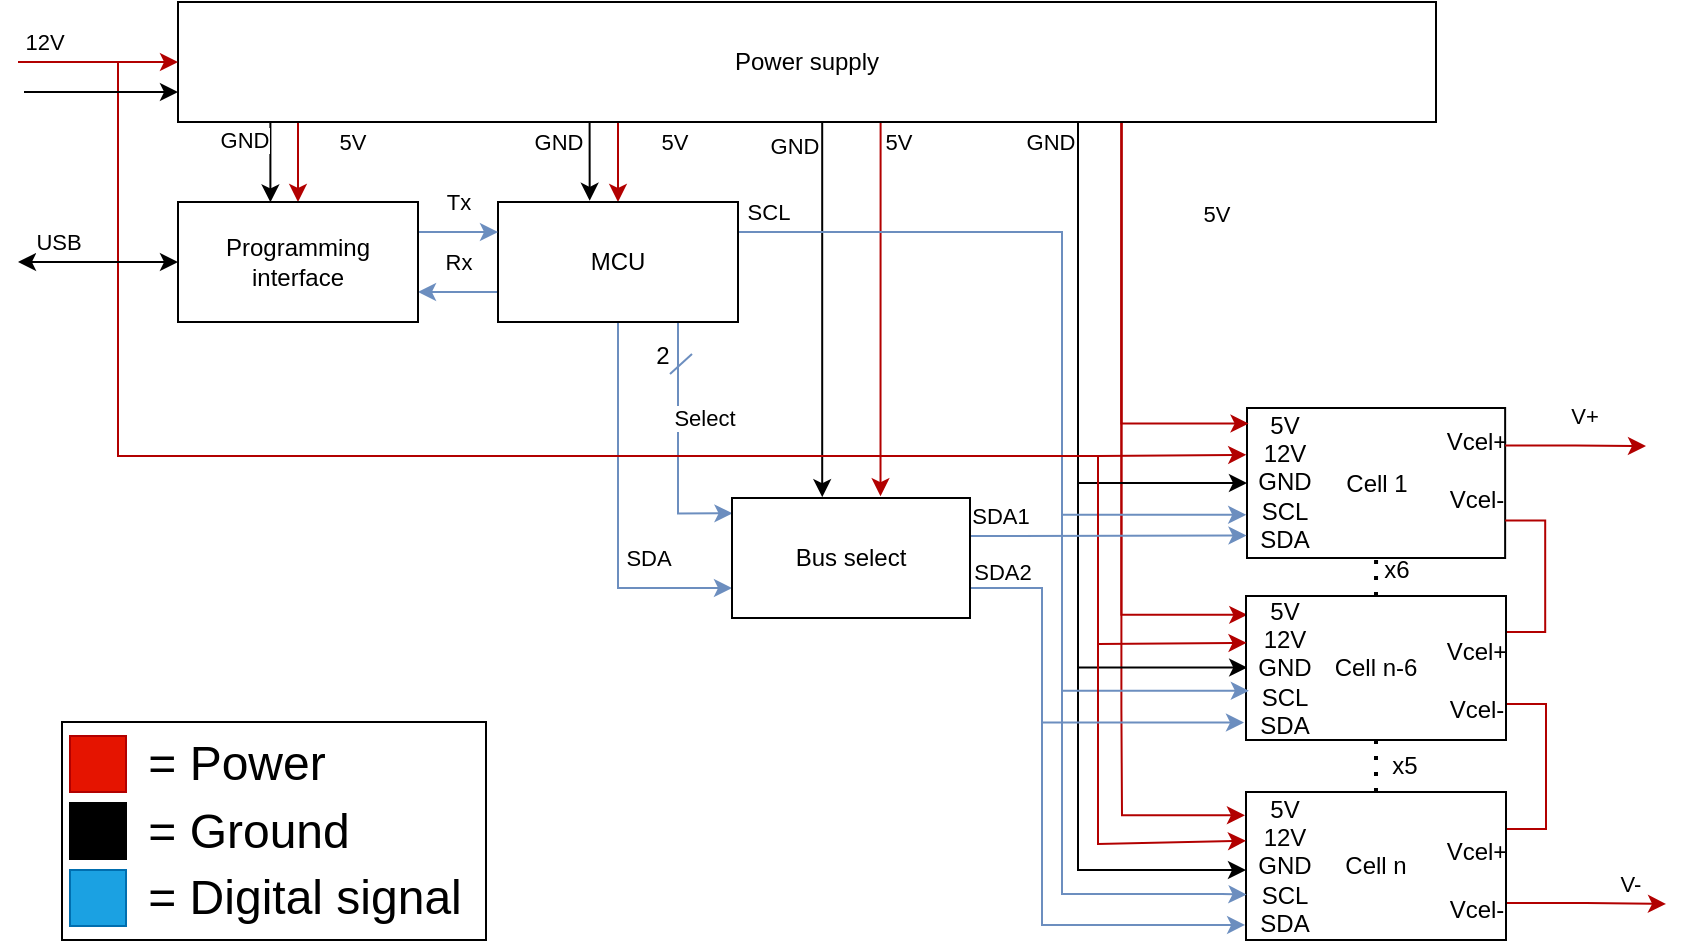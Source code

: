 <mxfile version="13.6.2" type="device"><diagram id="AP8QbBAvHS3X24gWSAio" name="Page-1"><mxGraphModel dx="1185" dy="685" grid="0" gridSize="10" guides="1" tooltips="1" connect="1" arrows="1" fold="1" page="1" pageScale="1" pageWidth="827" pageHeight="1169" math="0" shadow="0"><root><mxCell id="0"/><mxCell id="1" parent="0"/><mxCell id="3BFlelXf6nw9vpKAqsFq-5" value="" style="group;container=1;" vertex="1" connectable="0" parent="1"><mxGeometry x="624" y="229" width="140" height="69" as="geometry"/></mxCell><mxCell id="_je90IvHluuPZe4JnW-_-2" value="Cell 1" style="rounded=0;whiteSpace=wrap;html=1;" parent="3BFlelXf6nw9vpKAqsFq-5" vertex="1"><mxGeometry x="0.5" y="-6" width="129.071" height="75" as="geometry"/></mxCell><mxCell id="_je90IvHluuPZe4JnW-_-57" value="Vcel+&lt;br&gt;&lt;br&gt;Vcel-" style="text;html=1;align=center;verticalAlign=middle;resizable=0;points=[];autosize=1;" parent="3BFlelXf6nw9vpKAqsFq-5" vertex="1"><mxGeometry x="89.857" y="0.25" width="50" height="50" as="geometry"/></mxCell><mxCell id="_je90IvHluuPZe4JnW-_-29" value="5V&lt;br&gt;12V&lt;br&gt;GND&lt;br&gt;SCL&lt;br&gt;SDA" style="text;html=1;align=center;verticalAlign=middle;resizable=0;points=[];autosize=1;" parent="3BFlelXf6nw9vpKAqsFq-5" vertex="1"><mxGeometry y="-6" width="37" height="74" as="geometry"/></mxCell><mxCell id="_je90IvHluuPZe4JnW-_-16" value="5V" style="edgeStyle=orthogonalEdgeStyle;rounded=0;orthogonalLoop=1;jettySize=auto;html=1;exitX=0.5;exitY=1;exitDx=0;exitDy=0;entryX=0.5;entryY=0;entryDx=0;entryDy=0;startArrow=none;startFill=0;fillColor=#e51400;strokeColor=#B20000;" parent="1" source="_je90IvHluuPZe4JnW-_-1" target="_je90IvHluuPZe4JnW-_-7" edge="1"><mxGeometry x="0.546" y="10" relative="1" as="geometry"><Array as="points"><mxPoint x="150" y="80"/></Array><mxPoint as="offset"/></mxGeometry></mxCell><mxCell id="_je90IvHluuPZe4JnW-_-19" value="5V" style="edgeStyle=orthogonalEdgeStyle;rounded=0;orthogonalLoop=1;jettySize=auto;html=1;exitX=0.75;exitY=1;exitDx=0;exitDy=0;entryX=0.006;entryY=0.104;entryDx=0;entryDy=0;startArrow=none;startFill=0;fillColor=#e51400;strokeColor=#B20000;entryPerimeter=0;" parent="1" source="_je90IvHluuPZe4JnW-_-1" target="_je90IvHluuPZe4JnW-_-2" edge="1"><mxGeometry x="0.852" y="105" relative="1" as="geometry"><mxPoint as="offset"/></mxGeometry></mxCell><mxCell id="_je90IvHluuPZe4JnW-_-20" style="edgeStyle=orthogonalEdgeStyle;rounded=0;orthogonalLoop=1;jettySize=auto;html=1;exitX=0.75;exitY=1;exitDx=0;exitDy=0;entryX=0.005;entryY=0.131;entryDx=0;entryDy=0;startArrow=none;startFill=0;fillColor=#e51400;strokeColor=#B20000;entryPerimeter=0;" parent="1" source="_je90IvHluuPZe4JnW-_-1" target="_je90IvHluuPZe4JnW-_-3" edge="1"><mxGeometry relative="1" as="geometry"/></mxCell><mxCell id="_je90IvHluuPZe4JnW-_-21" style="edgeStyle=orthogonalEdgeStyle;rounded=0;orthogonalLoop=1;jettySize=auto;html=1;exitX=0.75;exitY=1;exitDx=0;exitDy=0;startArrow=none;startFill=0;fillColor=#e51400;strokeColor=#B20000;entryX=-0.004;entryY=0.157;entryDx=0;entryDy=0;entryPerimeter=0;" parent="1" source="_je90IvHluuPZe4JnW-_-1" target="_je90IvHluuPZe4JnW-_-4" edge="1"><mxGeometry relative="1" as="geometry"><Array as="points"><mxPoint x="562" y="374"/><mxPoint x="562" y="428"/></Array><mxPoint x="578" y="390" as="targetPoint"/></mxGeometry></mxCell><mxCell id="_je90IvHluuPZe4JnW-_-22" value="5V" style="edgeStyle=orthogonalEdgeStyle;rounded=0;orthogonalLoop=1;jettySize=auto;html=1;exitX=0.5;exitY=1;exitDx=0;exitDy=0;entryX=0.5;entryY=0;entryDx=0;entryDy=0;startArrow=none;startFill=0;fillColor=#e51400;strokeColor=#B20000;" parent="1" source="_je90IvHluuPZe4JnW-_-1" target="_je90IvHluuPZe4JnW-_-5" edge="1"><mxGeometry x="-0.001" y="10" relative="1" as="geometry"><Array as="points"><mxPoint x="310" y="80"/></Array><mxPoint as="offset"/></mxGeometry></mxCell><mxCell id="3BFlelXf6nw9vpKAqsFq-2" value="GND" style="edgeStyle=orthogonalEdgeStyle;rounded=0;orthogonalLoop=1;jettySize=auto;html=1;exitX=0.25;exitY=1;exitDx=0;exitDy=0;entryX=0.385;entryY=0.003;entryDx=0;entryDy=0;entryPerimeter=0;" edge="1" parent="1" source="_je90IvHluuPZe4JnW-_-1" target="_je90IvHluuPZe4JnW-_-7"><mxGeometry x="0.469" y="16" relative="1" as="geometry"><Array as="points"><mxPoint x="136" y="80"/></Array><mxPoint x="-29" y="9" as="offset"/></mxGeometry></mxCell><mxCell id="3BFlelXf6nw9vpKAqsFq-3" value="GND" style="edgeStyle=orthogonalEdgeStyle;rounded=0;orthogonalLoop=1;jettySize=auto;html=1;exitX=0.5;exitY=1;exitDx=0;exitDy=0;entryX=0.382;entryY=-0.01;entryDx=0;entryDy=0;entryPerimeter=0;" edge="1" parent="1" source="_je90IvHluuPZe4JnW-_-1" target="_je90IvHluuPZe4JnW-_-5"><mxGeometry x="0.468" y="19" relative="1" as="geometry"><Array as="points"><mxPoint x="296" y="80"/></Array><mxPoint x="-35" y="10" as="offset"/></mxGeometry></mxCell><mxCell id="3BFlelXf6nw9vpKAqsFq-8" style="edgeStyle=orthogonalEdgeStyle;rounded=0;orthogonalLoop=1;jettySize=auto;html=1;exitX=0.75;exitY=1;exitDx=0;exitDy=0;entryX=0;entryY=0.5;entryDx=0;entryDy=0;" edge="1" parent="1" source="_je90IvHluuPZe4JnW-_-1" target="_je90IvHluuPZe4JnW-_-2"><mxGeometry relative="1" as="geometry"><Array as="points"><mxPoint x="540" y="80"/><mxPoint x="540" y="261"/></Array></mxGeometry></mxCell><mxCell id="3BFlelXf6nw9vpKAqsFq-9" style="edgeStyle=orthogonalEdgeStyle;rounded=0;orthogonalLoop=1;jettySize=auto;html=1;exitX=0.75;exitY=1;exitDx=0;exitDy=0;entryX=0.016;entryY=0.497;entryDx=0;entryDy=0;entryPerimeter=0;" edge="1" parent="1" source="_je90IvHluuPZe4JnW-_-1" target="_je90IvHluuPZe4JnW-_-51"><mxGeometry relative="1" as="geometry"><Array as="points"><mxPoint x="540" y="80"/><mxPoint x="540" y="353"/></Array></mxGeometry></mxCell><mxCell id="3BFlelXf6nw9vpKAqsFq-10" value="GND" style="edgeStyle=orthogonalEdgeStyle;rounded=0;orthogonalLoop=1;jettySize=auto;html=1;exitX=0.75;exitY=1;exitDx=0;exitDy=0;entryX=0;entryY=0.527;entryDx=0;entryDy=0;entryPerimeter=0;" edge="1" parent="1" source="_je90IvHluuPZe4JnW-_-1" target="_je90IvHluuPZe4JnW-_-4"><mxGeometry x="-0.909" y="17" relative="1" as="geometry"><mxPoint x="581" y="455" as="targetPoint"/><Array as="points"><mxPoint x="540" y="80"/><mxPoint x="540" y="454"/></Array><mxPoint x="-31" y="10" as="offset"/></mxGeometry></mxCell><mxCell id="3BFlelXf6nw9vpKAqsFq-21" value="GND" style="edgeStyle=orthogonalEdgeStyle;rounded=0;orthogonalLoop=1;jettySize=auto;html=1;exitX=0.5;exitY=1;exitDx=0;exitDy=0;entryX=0.379;entryY=-0.007;entryDx=0;entryDy=0;endArrow=classic;endFill=1;entryPerimeter=0;" edge="1" parent="1" source="_je90IvHluuPZe4JnW-_-1" target="D7tzvbfJ3xot6AnHxqx0-1"><mxGeometry x="-0.799" y="-14" relative="1" as="geometry"><Array as="points"><mxPoint x="412" y="80"/></Array><mxPoint as="offset"/></mxGeometry></mxCell><mxCell id="3BFlelXf6nw9vpKAqsFq-22" value="5V" style="edgeStyle=orthogonalEdgeStyle;rounded=0;orthogonalLoop=1;jettySize=auto;html=1;exitX=0.5;exitY=1;exitDx=0;exitDy=0;entryX=0.624;entryY=-0.015;entryDx=0;entryDy=0;entryPerimeter=0;endArrow=classic;endFill=1;fillColor=#e51400;strokeColor=#B20000;" edge="1" parent="1" source="_je90IvHluuPZe4JnW-_-1" target="D7tzvbfJ3xot6AnHxqx0-1"><mxGeometry x="-0.671" y="-13" relative="1" as="geometry"><Array as="points"><mxPoint x="441" y="80"/></Array><mxPoint x="22" y="10" as="offset"/></mxGeometry></mxCell><mxCell id="_je90IvHluuPZe4JnW-_-1" value="Power supply" style="rounded=0;whiteSpace=wrap;html=1;" parent="1" vertex="1"><mxGeometry x="90" y="20" width="629" height="60" as="geometry"/></mxCell><mxCell id="_je90IvHluuPZe4JnW-_-53" style="edgeStyle=orthogonalEdgeStyle;rounded=0;orthogonalLoop=1;jettySize=auto;html=1;exitX=1;exitY=0.75;exitDx=0;exitDy=0;entryX=1;entryY=0.25;entryDx=0;entryDy=0;startArrow=none;startFill=0;fillColor=#e51400;strokeColor=#B20000;endArrow=none;endFill=0;" parent="1" source="_je90IvHluuPZe4JnW-_-2" target="_je90IvHluuPZe4JnW-_-3" edge="1"><mxGeometry relative="1" as="geometry"/></mxCell><mxCell id="_je90IvHluuPZe4JnW-_-56" value="V+" style="edgeStyle=orthogonalEdgeStyle;rounded=0;orthogonalLoop=1;jettySize=auto;html=1;exitX=1;exitY=0.25;exitDx=0;exitDy=0;startArrow=none;startFill=0;fillColor=#e51400;strokeColor=#B20000;" parent="1" source="_je90IvHluuPZe4JnW-_-2" edge="1"><mxGeometry x="0.143" y="15" relative="1" as="geometry"><mxPoint x="824" y="242" as="targetPoint"/><mxPoint as="offset"/></mxGeometry></mxCell><mxCell id="_je90IvHluuPZe4JnW-_-54" style="edgeStyle=orthogonalEdgeStyle;rounded=0;orthogonalLoop=1;jettySize=auto;html=1;exitX=1;exitY=0.75;exitDx=0;exitDy=0;entryX=1;entryY=0.25;entryDx=0;entryDy=0;startArrow=none;startFill=0;fillColor=#e51400;strokeColor=#B20000;endArrow=none;endFill=0;" parent="1" source="_je90IvHluuPZe4JnW-_-3" target="_je90IvHluuPZe4JnW-_-4" edge="1"><mxGeometry relative="1" as="geometry"/></mxCell><mxCell id="_je90IvHluuPZe4JnW-_-3" value="Cell n-6" style="rounded=0;whiteSpace=wrap;html=1;" parent="1" vertex="1"><mxGeometry x="624" y="317" width="130" height="72" as="geometry"/></mxCell><mxCell id="_je90IvHluuPZe4JnW-_-55" value="V-" style="edgeStyle=orthogonalEdgeStyle;rounded=0;orthogonalLoop=1;jettySize=auto;html=1;exitX=1;exitY=0.75;exitDx=0;exitDy=0;startArrow=none;startFill=0;fillColor=#e51400;strokeColor=#B20000;" parent="1" source="_je90IvHluuPZe4JnW-_-4" edge="1"><mxGeometry x="0.547" y="10" relative="1" as="geometry"><mxPoint x="834" y="471" as="targetPoint"/><mxPoint as="offset"/><Array as="points"><mxPoint x="794" y="471"/><mxPoint x="834" y="471"/></Array></mxGeometry></mxCell><mxCell id="_je90IvHluuPZe4JnW-_-4" value="Cell n" style="rounded=0;whiteSpace=wrap;html=1;" parent="1" vertex="1"><mxGeometry x="624" y="415" width="130" height="74" as="geometry"/></mxCell><mxCell id="_je90IvHluuPZe4JnW-_-15" value="Rx" style="edgeStyle=orthogonalEdgeStyle;rounded=0;orthogonalLoop=1;jettySize=auto;html=1;exitX=0;exitY=0.75;exitDx=0;exitDy=0;entryX=1;entryY=0.75;entryDx=0;entryDy=0;startArrow=none;startFill=0;fillColor=#dae8fc;strokeColor=#6c8ebf;" parent="1" source="_je90IvHluuPZe4JnW-_-5" target="_je90IvHluuPZe4JnW-_-7" edge="1"><mxGeometry y="-15" relative="1" as="geometry"><mxPoint as="offset"/></mxGeometry></mxCell><mxCell id="D7tzvbfJ3xot6AnHxqx0-5" style="edgeStyle=orthogonalEdgeStyle;rounded=0;orthogonalLoop=1;jettySize=auto;html=1;exitX=1;exitY=0.25;exitDx=0;exitDy=0;startArrow=none;startFill=0;endArrow=classic;endFill=1;fillColor=#dae8fc;strokeColor=#6c8ebf;entryX=0.011;entryY=0.658;entryDx=0;entryDy=0;entryPerimeter=0;" parent="1" source="_je90IvHluuPZe4JnW-_-5" target="_je90IvHluuPZe4JnW-_-3" edge="1"><mxGeometry relative="1" as="geometry"><Array as="points"><mxPoint x="532" y="135"/><mxPoint x="532" y="364"/></Array><mxPoint x="572" y="316" as="targetPoint"/></mxGeometry></mxCell><mxCell id="D7tzvbfJ3xot6AnHxqx0-6" style="edgeStyle=orthogonalEdgeStyle;rounded=0;orthogonalLoop=1;jettySize=auto;html=1;exitX=1;exitY=0.25;exitDx=0;exitDy=0;startArrow=none;startFill=0;endArrow=classic;endFill=1;fillColor=#dae8fc;strokeColor=#6c8ebf;entryX=0.002;entryY=0.693;entryDx=0;entryDy=0;entryPerimeter=0;" parent="1" source="_je90IvHluuPZe4JnW-_-5" target="_je90IvHluuPZe4JnW-_-4" edge="1"><mxGeometry relative="1" as="geometry"><Array as="points"><mxPoint x="532" y="135"/><mxPoint x="532" y="466"/><mxPoint x="612" y="466"/></Array><mxPoint x="623" y="466" as="targetPoint"/></mxGeometry></mxCell><mxCell id="D7tzvbfJ3xot6AnHxqx0-7" value="SCL" style="edgeStyle=orthogonalEdgeStyle;rounded=0;orthogonalLoop=1;jettySize=auto;html=1;exitX=1;exitY=0.25;exitDx=0;exitDy=0;startArrow=none;startFill=0;endArrow=classic;endFill=1;fillColor=#dae8fc;strokeColor=#6c8ebf;entryX=-0.003;entryY=0.712;entryDx=0;entryDy=0;entryPerimeter=0;" parent="1" source="_je90IvHluuPZe4JnW-_-5" target="_je90IvHluuPZe4JnW-_-2" edge="1"><mxGeometry x="-0.927" y="10" relative="1" as="geometry"><Array as="points"><mxPoint x="532" y="135"/><mxPoint x="532" y="276"/></Array><mxPoint as="offset"/><mxPoint x="586" y="224" as="targetPoint"/></mxGeometry></mxCell><mxCell id="3BFlelXf6nw9vpKAqsFq-13" value="SDA" style="edgeStyle=orthogonalEdgeStyle;rounded=0;orthogonalLoop=1;jettySize=auto;html=1;exitX=0.5;exitY=1;exitDx=0;exitDy=0;entryX=0;entryY=0.75;entryDx=0;entryDy=0;endArrow=classic;endFill=1;fillColor=#dae8fc;strokeColor=#6c8ebf;" edge="1" parent="1" source="_je90IvHluuPZe4JnW-_-5" target="D7tzvbfJ3xot6AnHxqx0-1"><mxGeometry x="0.242" y="15" relative="1" as="geometry"><Array as="points"><mxPoint x="310" y="313"/></Array><mxPoint as="offset"/></mxGeometry></mxCell><mxCell id="3BFlelXf6nw9vpKAqsFq-14" value="Select" style="edgeStyle=orthogonalEdgeStyle;rounded=0;orthogonalLoop=1;jettySize=auto;html=1;exitX=0.75;exitY=1;exitDx=0;exitDy=0;entryX=0.002;entryY=0.128;entryDx=0;entryDy=0;endArrow=classic;endFill=1;entryPerimeter=0;fillColor=#dae8fc;strokeColor=#6c8ebf;" edge="1" parent="1" source="_je90IvHluuPZe4JnW-_-5" target="D7tzvbfJ3xot6AnHxqx0-1"><mxGeometry x="-0.23" y="13" relative="1" as="geometry"><Array as="points"><mxPoint x="340" y="276"/></Array><mxPoint as="offset"/></mxGeometry></mxCell><mxCell id="_je90IvHluuPZe4JnW-_-5" value="MCU" style="rounded=0;whiteSpace=wrap;html=1;" parent="1" vertex="1"><mxGeometry x="250" y="120" width="120" height="60" as="geometry"/></mxCell><mxCell id="_je90IvHluuPZe4JnW-_-14" value="Tx" style="edgeStyle=orthogonalEdgeStyle;rounded=0;orthogonalLoop=1;jettySize=auto;html=1;exitX=1;exitY=0.25;exitDx=0;exitDy=0;entryX=0;entryY=0.25;entryDx=0;entryDy=0;startArrow=none;startFill=0;fillColor=#dae8fc;strokeColor=#6c8ebf;" parent="1" source="_je90IvHluuPZe4JnW-_-7" target="_je90IvHluuPZe4JnW-_-5" edge="1"><mxGeometry y="15" relative="1" as="geometry"><mxPoint as="offset"/></mxGeometry></mxCell><mxCell id="_je90IvHluuPZe4JnW-_-7" value="Programming interface" style="whiteSpace=wrap;html=1;" parent="1" vertex="1"><mxGeometry x="90" y="120" width="120" height="60" as="geometry"/></mxCell><mxCell id="_je90IvHluuPZe4JnW-_-23" value="" style="endArrow=classic;html=1;entryX=0;entryY=0.5;entryDx=0;entryDy=0;fillColor=#e51400;strokeColor=#B20000;" parent="1" target="_je90IvHluuPZe4JnW-_-1" edge="1"><mxGeometry width="50" height="50" relative="1" as="geometry"><mxPoint x="10" y="50" as="sourcePoint"/><mxPoint x="180" y="260" as="targetPoint"/></mxGeometry></mxCell><mxCell id="_je90IvHluuPZe4JnW-_-25" value="12V" style="endArrow=classic;html=1;entryX=-0.003;entryY=0.312;entryDx=0;entryDy=0;fillColor=#e51400;strokeColor=#B20000;rounded=0;entryPerimeter=0;" parent="1" target="_je90IvHluuPZe4JnW-_-2" edge="1"><mxGeometry x="-0.968" y="10" width="50" height="50" relative="1" as="geometry"><mxPoint x="10" y="50" as="sourcePoint"/><mxPoint x="170" y="260" as="targetPoint"/><Array as="points"><mxPoint x="60" y="50"/><mxPoint x="60" y="247"/><mxPoint x="550" y="247"/></Array><mxPoint as="offset"/></mxGeometry></mxCell><mxCell id="_je90IvHluuPZe4JnW-_-26" value="" style="endArrow=classic;html=1;fillColor=#e51400;strokeColor=#B20000;rounded=0;entryX=0;entryY=0.33;entryDx=0;entryDy=0;entryPerimeter=0;" parent="1" target="_je90IvHluuPZe4JnW-_-4" edge="1"><mxGeometry width="50" height="50" relative="1" as="geometry"><mxPoint x="10" y="50" as="sourcePoint"/><mxPoint x="582" y="441" as="targetPoint"/><Array as="points"><mxPoint x="60" y="50"/><mxPoint x="60" y="247"/><mxPoint x="550" y="247"/><mxPoint x="550" y="441"/></Array></mxGeometry></mxCell><mxCell id="_je90IvHluuPZe4JnW-_-27" value="" style="endArrow=classic;html=1;entryX=0.002;entryY=0.325;entryDx=0;entryDy=0;fillColor=#e51400;strokeColor=#B20000;rounded=0;entryPerimeter=0;" parent="1" target="_je90IvHluuPZe4JnW-_-3" edge="1"><mxGeometry width="50" height="50" relative="1" as="geometry"><mxPoint x="10" y="50" as="sourcePoint"/><mxPoint x="170" y="260" as="targetPoint"/><Array as="points"><mxPoint x="60" y="50"/><mxPoint x="60" y="247"/><mxPoint x="550" y="247"/><mxPoint x="550" y="341"/></Array></mxGeometry></mxCell><mxCell id="_je90IvHluuPZe4JnW-_-28" value="USB" style="endArrow=classic;startArrow=classic;html=1;entryX=0;entryY=0.5;entryDx=0;entryDy=0;" parent="1" target="_je90IvHluuPZe4JnW-_-7" edge="1"><mxGeometry x="-0.5" y="10" width="50" height="50" relative="1" as="geometry"><mxPoint x="10" y="150" as="sourcePoint"/><mxPoint x="170" y="260" as="targetPoint"/><mxPoint as="offset"/></mxGeometry></mxCell><mxCell id="_je90IvHluuPZe4JnW-_-51" value="5V&lt;br&gt;12V&lt;br&gt;GND&lt;br&gt;SCL&lt;br&gt;SDA" style="text;html=1;align=center;verticalAlign=middle;resizable=0;points=[];autosize=1;" parent="1" vertex="1"><mxGeometry x="624" y="316" width="37" height="74" as="geometry"/></mxCell><mxCell id="_je90IvHluuPZe4JnW-_-52" value="5V&lt;br&gt;12V&lt;br&gt;GND&lt;br&gt;SCL&lt;br&gt;SDA" style="text;html=1;align=center;verticalAlign=middle;resizable=0;points=[];autosize=1;" parent="1" vertex="1"><mxGeometry x="624" y="415" width="37" height="74" as="geometry"/></mxCell><mxCell id="_je90IvHluuPZe4JnW-_-58" value="Vcel+&lt;br&gt;&lt;br&gt;Vcel-" style="text;html=1;align=center;verticalAlign=middle;resizable=0;points=[];autosize=1;" parent="1" vertex="1"><mxGeometry x="714" y="334" width="50" height="50" as="geometry"/></mxCell><mxCell id="_je90IvHluuPZe4JnW-_-59" value="Vcel+&lt;br&gt;&lt;br&gt;Vcel-" style="text;html=1;align=center;verticalAlign=middle;resizable=0;points=[];autosize=1;" parent="1" vertex="1"><mxGeometry x="714" y="434" width="50" height="50" as="geometry"/></mxCell><mxCell id="3BFlelXf6nw9vpKAqsFq-18" value="SDA1" style="edgeStyle=orthogonalEdgeStyle;rounded=0;orthogonalLoop=1;jettySize=auto;html=1;exitX=1;exitY=0.25;exitDx=0;exitDy=0;entryX=0.007;entryY=0.862;entryDx=0;entryDy=0;entryPerimeter=0;endArrow=classic;endFill=1;fillColor=#dae8fc;strokeColor=#6c8ebf;" edge="1" parent="1" source="D7tzvbfJ3xot6AnHxqx0-1" target="_je90IvHluuPZe4JnW-_-29"><mxGeometry x="-0.685" y="10" relative="1" as="geometry"><Array as="points"><mxPoint x="484" y="287"/><mxPoint x="540" y="287"/></Array><mxPoint as="offset"/></mxGeometry></mxCell><mxCell id="3BFlelXf6nw9vpKAqsFq-19" style="edgeStyle=orthogonalEdgeStyle;rounded=0;orthogonalLoop=1;jettySize=auto;html=1;exitX=1;exitY=0.75;exitDx=0;exitDy=0;entryX=-0.027;entryY=0.869;entryDx=0;entryDy=0;entryPerimeter=0;endArrow=classic;endFill=1;fillColor=#dae8fc;strokeColor=#6c8ebf;" edge="1" parent="1" source="D7tzvbfJ3xot6AnHxqx0-1" target="_je90IvHluuPZe4JnW-_-51"><mxGeometry relative="1" as="geometry"><Array as="points"><mxPoint x="522" y="313"/><mxPoint x="522" y="380"/></Array></mxGeometry></mxCell><mxCell id="3BFlelXf6nw9vpKAqsFq-20" value="SDA2" style="edgeStyle=orthogonalEdgeStyle;rounded=0;orthogonalLoop=1;jettySize=auto;html=1;exitX=1;exitY=0.75;exitDx=0;exitDy=0;entryX=-0.012;entryY=0.898;entryDx=0;entryDy=0;entryPerimeter=0;endArrow=classic;endFill=1;fillColor=#dae8fc;strokeColor=#6c8ebf;" edge="1" parent="1" source="D7tzvbfJ3xot6AnHxqx0-1" target="_je90IvHluuPZe4JnW-_-52"><mxGeometry x="-0.895" y="8" relative="1" as="geometry"><Array as="points"><mxPoint x="522" y="313"/><mxPoint x="522" y="481"/></Array><mxPoint as="offset"/></mxGeometry></mxCell><mxCell id="D7tzvbfJ3xot6AnHxqx0-1" value="Bus select" style="rounded=0;whiteSpace=wrap;html=1;" parent="1" vertex="1"><mxGeometry x="367" y="268" width="119" height="60" as="geometry"/></mxCell><mxCell id="D7tzvbfJ3xot6AnHxqx0-3" value="" style="endArrow=none;html=1;fillColor=#dae8fc;strokeColor=#6c8ebf;" parent="1" edge="1"><mxGeometry width="50" height="50" relative="1" as="geometry"><mxPoint x="336" y="206" as="sourcePoint"/><mxPoint x="347" y="196" as="targetPoint"/></mxGeometry></mxCell><mxCell id="D7tzvbfJ3xot6AnHxqx0-4" value="2" style="text;html=1;align=center;verticalAlign=middle;resizable=0;points=[];autosize=1;" parent="1" vertex="1"><mxGeometry x="323" y="188" width="17" height="18" as="geometry"/></mxCell><mxCell id="D7tzvbfJ3xot6AnHxqx0-9" value="x6" style="text;html=1;align=center;verticalAlign=middle;resizable=0;points=[];autosize=1;" parent="1" vertex="1"><mxGeometry x="687" y="295" width="23" height="18" as="geometry"/></mxCell><mxCell id="D7tzvbfJ3xot6AnHxqx0-13" value="" style="endArrow=none;dashed=1;html=1;dashPattern=1 3;strokeWidth=2;entryX=0.5;entryY=1;entryDx=0;entryDy=0;exitX=0.5;exitY=0;exitDx=0;exitDy=0;" parent="1" source="_je90IvHluuPZe4JnW-_-4" target="_je90IvHluuPZe4JnW-_-3" edge="1"><mxGeometry width="50" height="50" relative="1" as="geometry"><mxPoint x="541" y="441" as="sourcePoint"/><mxPoint x="591" y="391" as="targetPoint"/></mxGeometry></mxCell><mxCell id="D7tzvbfJ3xot6AnHxqx0-14" value="" style="endArrow=none;dashed=1;html=1;dashPattern=1 3;strokeWidth=2;entryX=0.5;entryY=1;entryDx=0;entryDy=0;exitX=0.5;exitY=0;exitDx=0;exitDy=0;" parent="1" source="_je90IvHluuPZe4JnW-_-3" target="_je90IvHluuPZe4JnW-_-2" edge="1"><mxGeometry width="50" height="50" relative="1" as="geometry"><mxPoint x="605" y="439" as="sourcePoint"/><mxPoint x="655" y="389" as="targetPoint"/></mxGeometry></mxCell><mxCell id="D7tzvbfJ3xot6AnHxqx0-15" value="x5" style="text;html=1;align=center;verticalAlign=middle;resizable=0;points=[];autosize=1;" parent="1" vertex="1"><mxGeometry x="691" y="393" width="23" height="18" as="geometry"/></mxCell><mxCell id="3BFlelXf6nw9vpKAqsFq-1" value="" style="endArrow=classic;html=1;entryX=0;entryY=0.75;entryDx=0;entryDy=0;" edge="1" parent="1" target="_je90IvHluuPZe4JnW-_-1"><mxGeometry width="50" height="50" relative="1" as="geometry"><mxPoint x="13" y="65" as="sourcePoint"/><mxPoint x="437" y="395" as="targetPoint"/></mxGeometry></mxCell><mxCell id="3BFlelXf6nw9vpKAqsFq-30" value="" style="group" vertex="1" connectable="0" parent="1"><mxGeometry x="32" y="380" width="212" height="109" as="geometry"/></mxCell><mxCell id="3BFlelXf6nw9vpKAqsFq-23" value="" style="rounded=0;whiteSpace=wrap;html=1;" vertex="1" parent="3BFlelXf6nw9vpKAqsFq-30"><mxGeometry width="212" height="109" as="geometry"/></mxCell><mxCell id="3BFlelXf6nw9vpKAqsFq-24" value="" style="whiteSpace=wrap;html=1;aspect=fixed;fillColor=#e51400;strokeColor=#B20000;fontColor=#ffffff;" vertex="1" parent="3BFlelXf6nw9vpKAqsFq-30"><mxGeometry x="4" y="7" width="28" height="28" as="geometry"/></mxCell><mxCell id="3BFlelXf6nw9vpKAqsFq-25" value="" style="whiteSpace=wrap;html=1;aspect=fixed;fillColor=#000000;" vertex="1" parent="3BFlelXf6nw9vpKAqsFq-30"><mxGeometry x="4" y="40.5" width="28" height="28" as="geometry"/></mxCell><mxCell id="3BFlelXf6nw9vpKAqsFq-26" value="" style="whiteSpace=wrap;html=1;aspect=fixed;fillColor=#1ba1e2;strokeColor=#006EAF;fontColor=#ffffff;" vertex="1" parent="3BFlelXf6nw9vpKAqsFq-30"><mxGeometry x="4" y="74" width="28" height="28" as="geometry"/></mxCell><mxCell id="3BFlelXf6nw9vpKAqsFq-27" value="&lt;font style=&quot;font-size: 24px&quot;&gt;= Power&lt;/font&gt;" style="text;html=1;align=center;verticalAlign=middle;resizable=0;points=[];autosize=1;" vertex="1" parent="3BFlelXf6nw9vpKAqsFq-30"><mxGeometry x="37" y="10" width="99" height="22" as="geometry"/></mxCell><mxCell id="3BFlelXf6nw9vpKAqsFq-28" value="&lt;font style=&quot;font-size: 24px&quot;&gt;= Ground&lt;/font&gt;" style="text;html=1;align=center;verticalAlign=middle;resizable=0;points=[];autosize=1;" vertex="1" parent="3BFlelXf6nw9vpKAqsFq-30"><mxGeometry x="37" y="43.5" width="111" height="22" as="geometry"/></mxCell><mxCell id="3BFlelXf6nw9vpKAqsFq-29" value="&lt;font style=&quot;font-size: 24px&quot;&gt;= Digital signal&lt;/font&gt;" style="text;html=1;align=center;verticalAlign=middle;resizable=0;points=[];autosize=1;" vertex="1" parent="3BFlelXf6nw9vpKAqsFq-30"><mxGeometry x="37" y="77" width="167" height="22" as="geometry"/></mxCell></root></mxGraphModel></diagram></mxfile>